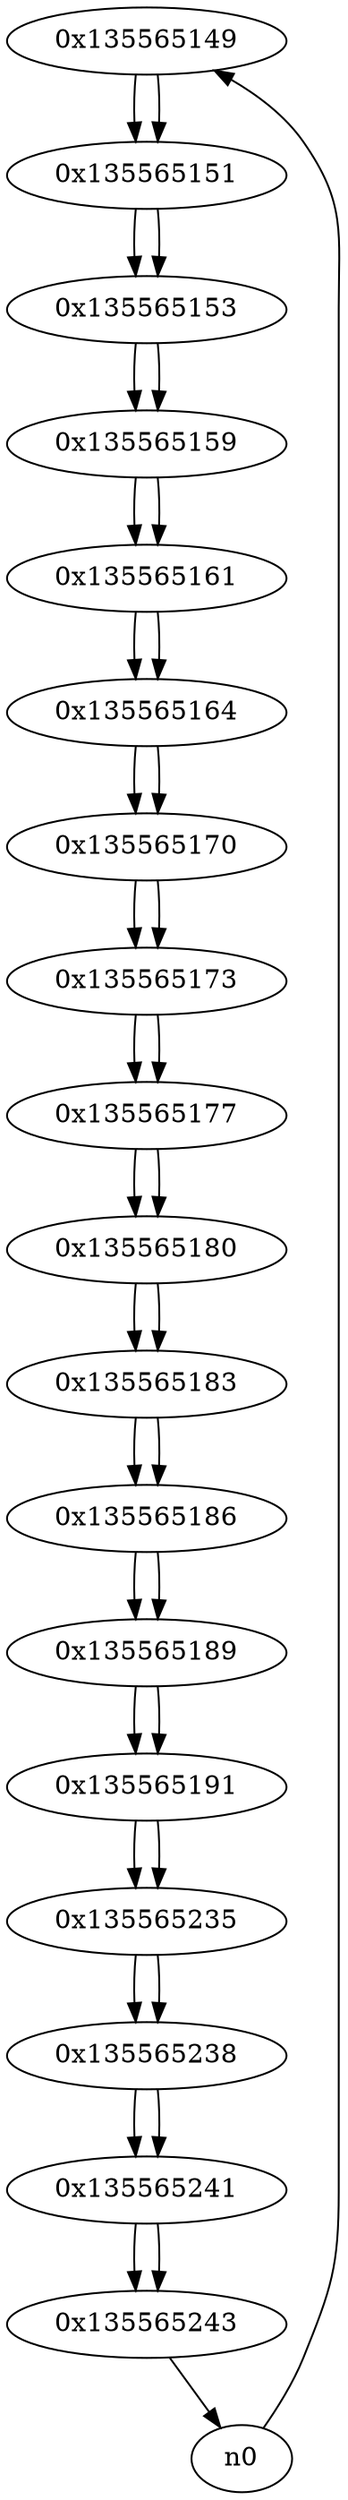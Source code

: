 digraph G{
/* nodes */
  n1 [label="0x135565149"]
  n2 [label="0x135565151"]
  n3 [label="0x135565153"]
  n4 [label="0x135565159"]
  n5 [label="0x135565161"]
  n6 [label="0x135565164"]
  n7 [label="0x135565170"]
  n8 [label="0x135565173"]
  n9 [label="0x135565177"]
  n10 [label="0x135565180"]
  n11 [label="0x135565183"]
  n12 [label="0x135565186"]
  n13 [label="0x135565189"]
  n14 [label="0x135565191"]
  n15 [label="0x135565235"]
  n16 [label="0x135565238"]
  n17 [label="0x135565241"]
  n18 [label="0x135565243"]
/* edges */
n1 -> n2;
n0 -> n1;
n2 -> n3;
n1 -> n2;
n3 -> n4;
n2 -> n3;
n4 -> n5;
n3 -> n4;
n5 -> n6;
n4 -> n5;
n6 -> n7;
n5 -> n6;
n7 -> n8;
n6 -> n7;
n8 -> n9;
n7 -> n8;
n9 -> n10;
n8 -> n9;
n10 -> n11;
n9 -> n10;
n11 -> n12;
n10 -> n11;
n12 -> n13;
n11 -> n12;
n13 -> n14;
n12 -> n13;
n14 -> n15;
n13 -> n14;
n15 -> n16;
n14 -> n15;
n16 -> n17;
n15 -> n16;
n17 -> n18;
n16 -> n17;
n18 -> n0;
n17 -> n18;
}
